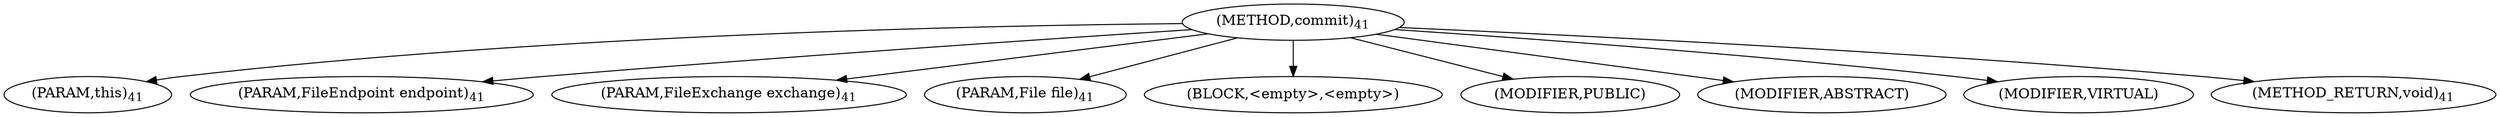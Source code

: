 digraph "commit" {  
"17" [label = <(METHOD,commit)<SUB>41</SUB>> ]
"18" [label = <(PARAM,this)<SUB>41</SUB>> ]
"19" [label = <(PARAM,FileEndpoint endpoint)<SUB>41</SUB>> ]
"20" [label = <(PARAM,FileExchange exchange)<SUB>41</SUB>> ]
"21" [label = <(PARAM,File file)<SUB>41</SUB>> ]
"22" [label = <(BLOCK,&lt;empty&gt;,&lt;empty&gt;)> ]
"23" [label = <(MODIFIER,PUBLIC)> ]
"24" [label = <(MODIFIER,ABSTRACT)> ]
"25" [label = <(MODIFIER,VIRTUAL)> ]
"26" [label = <(METHOD_RETURN,void)<SUB>41</SUB>> ]
  "17" -> "18" 
  "17" -> "19" 
  "17" -> "20" 
  "17" -> "21" 
  "17" -> "22" 
  "17" -> "23" 
  "17" -> "24" 
  "17" -> "25" 
  "17" -> "26" 
}

